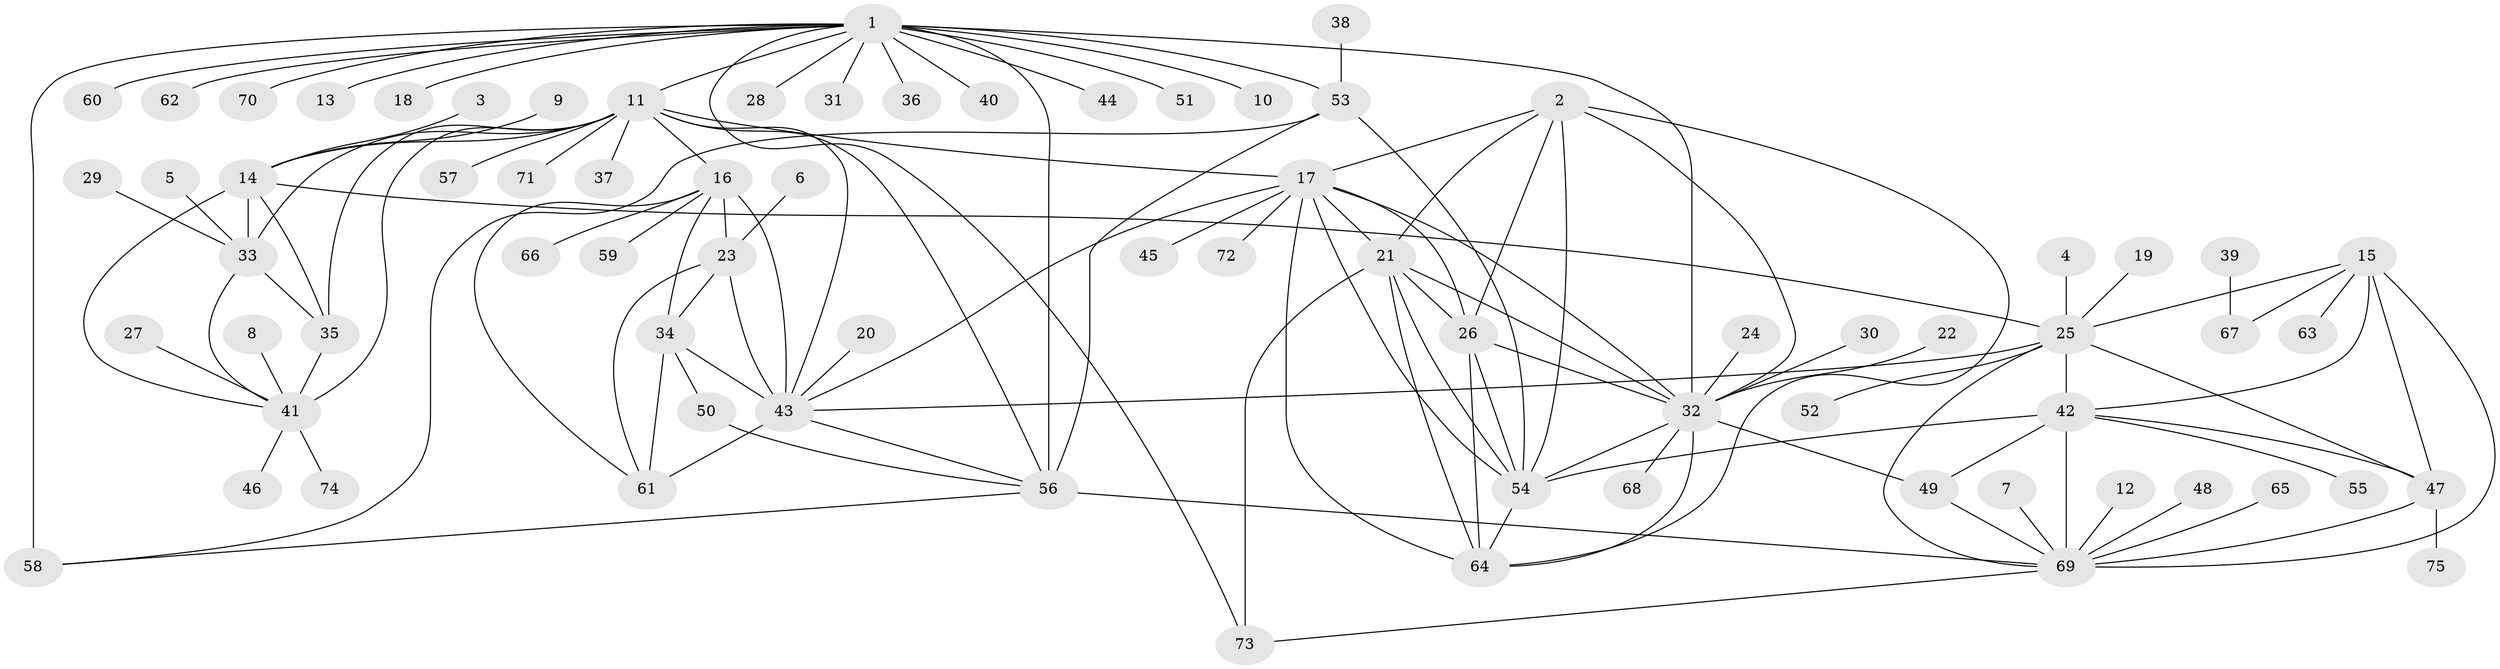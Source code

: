 // original degree distribution, {11: 0.041379310344827586, 9: 0.05517241379310345, 8: 0.034482758620689655, 12: 0.020689655172413793, 10: 0.034482758620689655, 7: 0.027586206896551724, 6: 0.013793103448275862, 14: 0.013793103448275862, 1: 0.6068965517241379, 2: 0.11724137931034483, 3: 0.027586206896551724, 4: 0.006896551724137931}
// Generated by graph-tools (version 1.1) at 2025/50/03/09/25 03:50:41]
// undirected, 75 vertices, 124 edges
graph export_dot {
graph [start="1"]
  node [color=gray90,style=filled];
  1;
  2;
  3;
  4;
  5;
  6;
  7;
  8;
  9;
  10;
  11;
  12;
  13;
  14;
  15;
  16;
  17;
  18;
  19;
  20;
  21;
  22;
  23;
  24;
  25;
  26;
  27;
  28;
  29;
  30;
  31;
  32;
  33;
  34;
  35;
  36;
  37;
  38;
  39;
  40;
  41;
  42;
  43;
  44;
  45;
  46;
  47;
  48;
  49;
  50;
  51;
  52;
  53;
  54;
  55;
  56;
  57;
  58;
  59;
  60;
  61;
  62;
  63;
  64;
  65;
  66;
  67;
  68;
  69;
  70;
  71;
  72;
  73;
  74;
  75;
  1 -- 10 [weight=1.0];
  1 -- 11 [weight=2.0];
  1 -- 13 [weight=1.0];
  1 -- 18 [weight=1.0];
  1 -- 28 [weight=1.0];
  1 -- 31 [weight=1.0];
  1 -- 32 [weight=1.0];
  1 -- 36 [weight=1.0];
  1 -- 40 [weight=1.0];
  1 -- 44 [weight=1.0];
  1 -- 51 [weight=1.0];
  1 -- 53 [weight=4.0];
  1 -- 56 [weight=4.0];
  1 -- 58 [weight=4.0];
  1 -- 60 [weight=1.0];
  1 -- 62 [weight=1.0];
  1 -- 70 [weight=1.0];
  1 -- 73 [weight=1.0];
  2 -- 17 [weight=1.0];
  2 -- 21 [weight=1.0];
  2 -- 26 [weight=1.0];
  2 -- 32 [weight=1.0];
  2 -- 54 [weight=1.0];
  2 -- 64 [weight=1.0];
  3 -- 14 [weight=1.0];
  4 -- 25 [weight=1.0];
  5 -- 33 [weight=1.0];
  6 -- 23 [weight=1.0];
  7 -- 69 [weight=1.0];
  8 -- 41 [weight=1.0];
  9 -- 14 [weight=1.0];
  11 -- 14 [weight=3.0];
  11 -- 16 [weight=2.0];
  11 -- 17 [weight=1.0];
  11 -- 33 [weight=3.0];
  11 -- 35 [weight=3.0];
  11 -- 37 [weight=1.0];
  11 -- 41 [weight=3.0];
  11 -- 43 [weight=1.0];
  11 -- 56 [weight=1.0];
  11 -- 57 [weight=1.0];
  11 -- 71 [weight=1.0];
  12 -- 69 [weight=1.0];
  14 -- 25 [weight=1.0];
  14 -- 33 [weight=1.0];
  14 -- 35 [weight=1.0];
  14 -- 41 [weight=1.0];
  15 -- 25 [weight=1.0];
  15 -- 42 [weight=2.0];
  15 -- 47 [weight=1.0];
  15 -- 63 [weight=1.0];
  15 -- 67 [weight=1.0];
  15 -- 69 [weight=2.0];
  16 -- 23 [weight=1.0];
  16 -- 34 [weight=1.0];
  16 -- 43 [weight=2.0];
  16 -- 59 [weight=1.0];
  16 -- 61 [weight=2.0];
  16 -- 66 [weight=1.0];
  17 -- 21 [weight=1.0];
  17 -- 26 [weight=1.0];
  17 -- 32 [weight=1.0];
  17 -- 43 [weight=1.0];
  17 -- 45 [weight=1.0];
  17 -- 54 [weight=1.0];
  17 -- 64 [weight=1.0];
  17 -- 72 [weight=1.0];
  19 -- 25 [weight=1.0];
  20 -- 43 [weight=1.0];
  21 -- 26 [weight=1.0];
  21 -- 32 [weight=1.0];
  21 -- 54 [weight=1.0];
  21 -- 64 [weight=1.0];
  21 -- 73 [weight=1.0];
  22 -- 32 [weight=1.0];
  23 -- 34 [weight=1.0];
  23 -- 43 [weight=2.0];
  23 -- 61 [weight=2.0];
  24 -- 32 [weight=1.0];
  25 -- 42 [weight=2.0];
  25 -- 43 [weight=1.0];
  25 -- 47 [weight=1.0];
  25 -- 52 [weight=1.0];
  25 -- 69 [weight=2.0];
  26 -- 32 [weight=1.0];
  26 -- 54 [weight=1.0];
  26 -- 64 [weight=1.0];
  27 -- 41 [weight=1.0];
  29 -- 33 [weight=1.0];
  30 -- 32 [weight=1.0];
  32 -- 49 [weight=1.0];
  32 -- 54 [weight=1.0];
  32 -- 64 [weight=1.0];
  32 -- 68 [weight=1.0];
  33 -- 35 [weight=1.0];
  33 -- 41 [weight=1.0];
  34 -- 43 [weight=2.0];
  34 -- 50 [weight=1.0];
  34 -- 61 [weight=2.0];
  35 -- 41 [weight=1.0];
  38 -- 53 [weight=1.0];
  39 -- 67 [weight=1.0];
  41 -- 46 [weight=1.0];
  41 -- 74 [weight=1.0];
  42 -- 47 [weight=2.0];
  42 -- 49 [weight=1.0];
  42 -- 54 [weight=1.0];
  42 -- 55 [weight=1.0];
  42 -- 69 [weight=4.0];
  43 -- 56 [weight=1.0];
  43 -- 61 [weight=4.0];
  47 -- 69 [weight=2.0];
  47 -- 75 [weight=1.0];
  48 -- 69 [weight=1.0];
  49 -- 69 [weight=1.0];
  50 -- 56 [weight=1.0];
  53 -- 54 [weight=1.0];
  53 -- 56 [weight=1.0];
  53 -- 58 [weight=1.0];
  54 -- 64 [weight=1.0];
  56 -- 58 [weight=1.0];
  56 -- 69 [weight=1.0];
  65 -- 69 [weight=1.0];
  69 -- 73 [weight=1.0];
}
